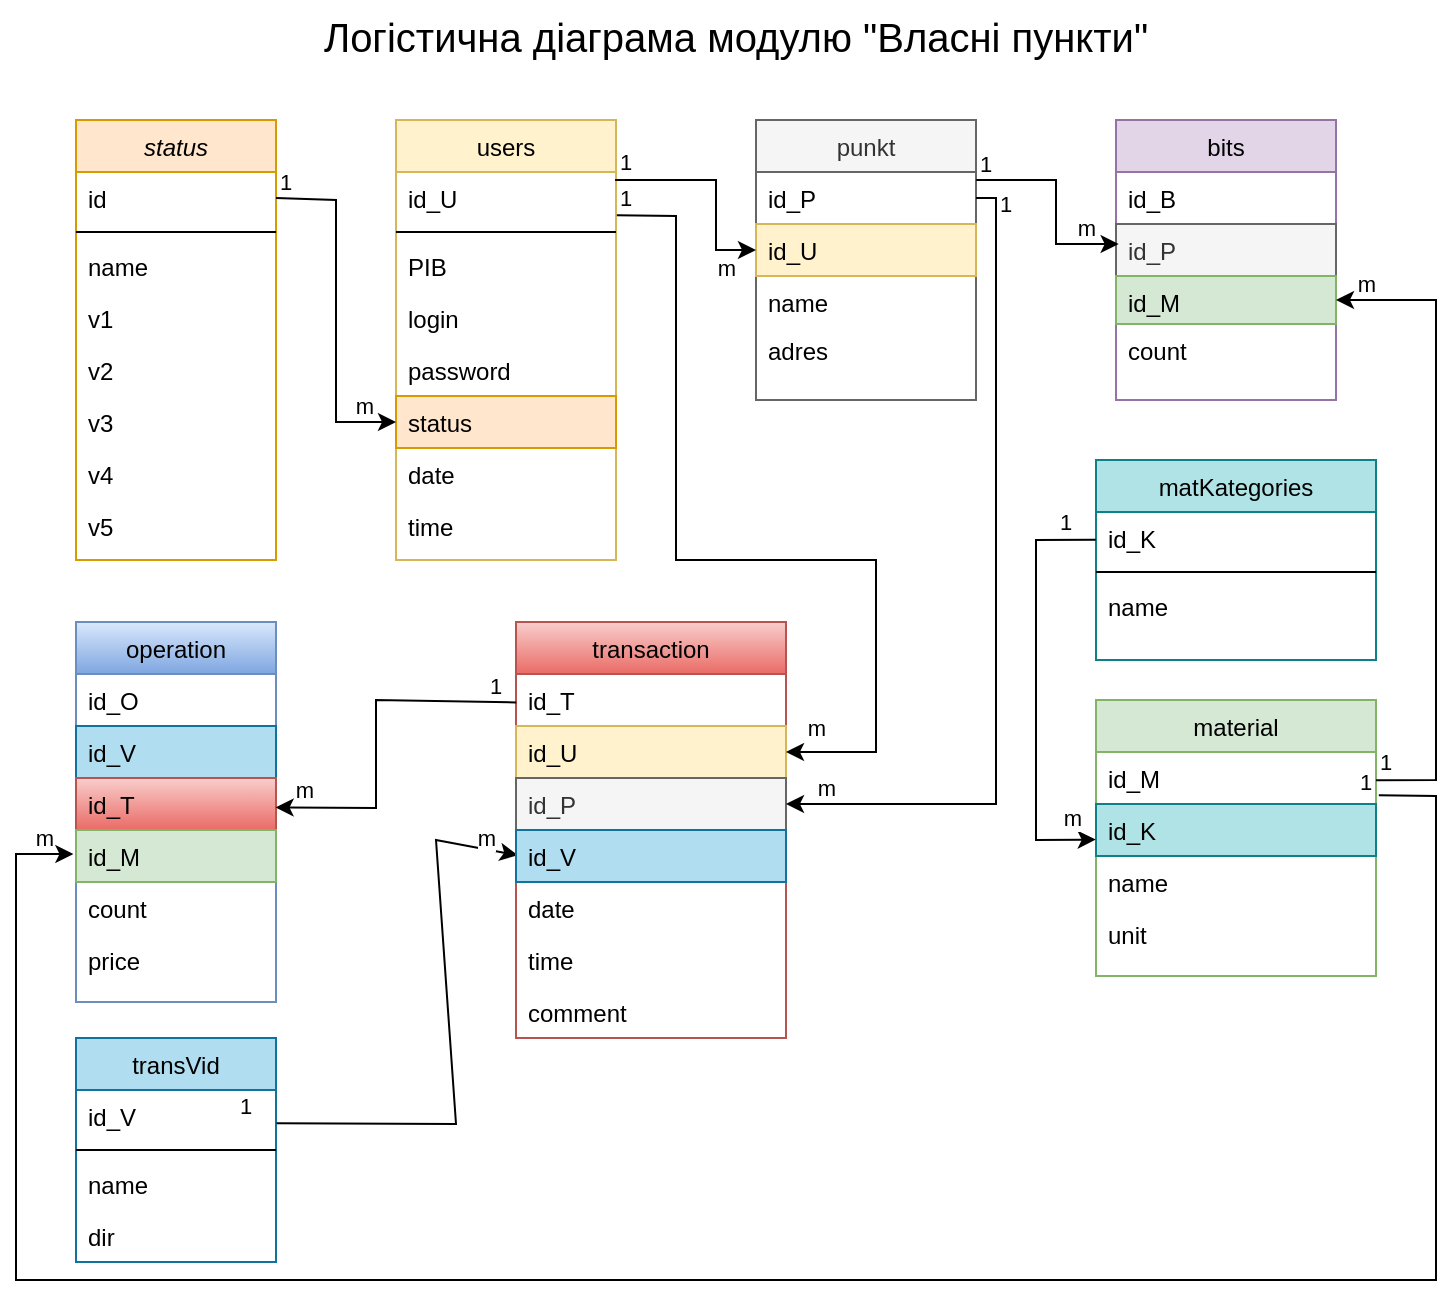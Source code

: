 <mxfile version="26.2.13">
  <diagram id="C5RBs43oDa-KdzZeNtuy" name="Page-1">
    <mxGraphModel dx="1641" dy="873" grid="1" gridSize="10" guides="1" tooltips="1" connect="0" arrows="1" fold="1" page="1" pageScale="1" pageWidth="827" pageHeight="1169" background="none" math="0" shadow="0">
      <root>
        <mxCell id="WIyWlLk6GJQsqaUBKTNV-0" />
        <mxCell id="WIyWlLk6GJQsqaUBKTNV-1" parent="WIyWlLk6GJQsqaUBKTNV-0" />
        <mxCell id="zkfFHV4jXpPFQw0GAbJ--0" value="status" style="swimlane;fontStyle=2;align=center;verticalAlign=top;childLayout=stackLayout;horizontal=1;startSize=26;horizontalStack=0;resizeParent=1;resizeLast=0;collapsible=1;marginBottom=0;rounded=0;shadow=0;strokeWidth=1;fillColor=#ffe6cc;strokeColor=#d79b00;" parent="WIyWlLk6GJQsqaUBKTNV-1" vertex="1">
          <mxGeometry x="100" y="70" width="100" height="220" as="geometry">
            <mxRectangle x="70" y="60" width="160" height="26" as="alternateBounds" />
          </mxGeometry>
        </mxCell>
        <mxCell id="zkfFHV4jXpPFQw0GAbJ--1" value="id" style="text;align=left;verticalAlign=top;spacingLeft=4;spacingRight=4;overflow=hidden;rotatable=0;points=[[0,0.5],[1,0.5]];portConstraint=eastwest;" parent="zkfFHV4jXpPFQw0GAbJ--0" vertex="1">
          <mxGeometry y="26" width="100" height="26" as="geometry" />
        </mxCell>
        <mxCell id="zkfFHV4jXpPFQw0GAbJ--4" value="" style="line;html=1;strokeWidth=1;align=left;verticalAlign=middle;spacingTop=-1;spacingLeft=3;spacingRight=3;rotatable=0;labelPosition=right;points=[];portConstraint=eastwest;" parent="zkfFHV4jXpPFQw0GAbJ--0" vertex="1">
          <mxGeometry y="52" width="100" height="8" as="geometry" />
        </mxCell>
        <mxCell id="zkfFHV4jXpPFQw0GAbJ--2" value="name" style="text;align=left;verticalAlign=top;spacingLeft=4;spacingRight=4;overflow=hidden;rotatable=0;points=[[0,0.5],[1,0.5]];portConstraint=eastwest;rounded=0;shadow=0;html=0;" parent="zkfFHV4jXpPFQw0GAbJ--0" vertex="1">
          <mxGeometry y="60" width="100" height="26" as="geometry" />
        </mxCell>
        <mxCell id="zkfFHV4jXpPFQw0GAbJ--3" value="v1" style="text;align=left;verticalAlign=top;spacingLeft=4;spacingRight=4;overflow=hidden;rotatable=0;points=[[0,0.5],[1,0.5]];portConstraint=eastwest;rounded=0;shadow=0;html=0;" parent="zkfFHV4jXpPFQw0GAbJ--0" vertex="1">
          <mxGeometry y="86" width="100" height="26" as="geometry" />
        </mxCell>
        <mxCell id="zkfFHV4jXpPFQw0GAbJ--5" value="v2" style="text;align=left;verticalAlign=top;spacingLeft=4;spacingRight=4;overflow=hidden;rotatable=0;points=[[0,0.5],[1,0.5]];portConstraint=eastwest;" parent="zkfFHV4jXpPFQw0GAbJ--0" vertex="1">
          <mxGeometry y="112" width="100" height="26" as="geometry" />
        </mxCell>
        <mxCell id="1YEN4PNIltegtS4ofoWj-1" value="v3" style="text;align=left;verticalAlign=top;spacingLeft=4;spacingRight=4;overflow=hidden;rotatable=0;points=[[0,0.5],[1,0.5]];portConstraint=eastwest;rounded=0;shadow=0;html=0;" parent="zkfFHV4jXpPFQw0GAbJ--0" vertex="1">
          <mxGeometry y="138" width="100" height="26" as="geometry" />
        </mxCell>
        <mxCell id="1YEN4PNIltegtS4ofoWj-50" value="v4" style="text;align=left;verticalAlign=top;spacingLeft=4;spacingRight=4;overflow=hidden;rotatable=0;points=[[0,0.5],[1,0.5]];portConstraint=eastwest;rounded=0;shadow=0;html=0;" parent="zkfFHV4jXpPFQw0GAbJ--0" vertex="1">
          <mxGeometry y="164" width="100" height="26" as="geometry" />
        </mxCell>
        <mxCell id="1YEN4PNIltegtS4ofoWj-51" value="v5" style="text;align=left;verticalAlign=top;spacingLeft=4;spacingRight=4;overflow=hidden;rotatable=0;points=[[0,0.5],[1,0.5]];portConstraint=eastwest;rounded=0;shadow=0;html=0;" parent="zkfFHV4jXpPFQw0GAbJ--0" vertex="1">
          <mxGeometry y="190" width="100" height="26" as="geometry" />
        </mxCell>
        <mxCell id="zkfFHV4jXpPFQw0GAbJ--13" value="punkt" style="swimlane;fontStyle=0;align=center;verticalAlign=top;childLayout=stackLayout;horizontal=1;startSize=26;horizontalStack=0;resizeParent=1;resizeLast=0;collapsible=1;marginBottom=0;rounded=0;shadow=0;strokeWidth=1;fillColor=#f5f5f5;strokeColor=#666666;fontColor=#333333;" parent="WIyWlLk6GJQsqaUBKTNV-1" vertex="1">
          <mxGeometry x="440" y="70" width="110" height="140" as="geometry">
            <mxRectangle x="340" y="380" width="170" height="26" as="alternateBounds" />
          </mxGeometry>
        </mxCell>
        <mxCell id="zkfFHV4jXpPFQw0GAbJ--14" value="id_P&#xa;" style="text;align=left;verticalAlign=top;spacingLeft=4;spacingRight=4;overflow=hidden;rotatable=0;points=[[0,0.5],[1,0.5]];portConstraint=eastwest;" parent="zkfFHV4jXpPFQw0GAbJ--13" vertex="1">
          <mxGeometry y="26" width="110" height="26" as="geometry" />
        </mxCell>
        <mxCell id="1YEN4PNIltegtS4ofoWj-7" value="id_U" style="text;align=left;verticalAlign=top;spacingLeft=4;spacingRight=4;overflow=hidden;rotatable=0;points=[[0,0.5],[1,0.5]];portConstraint=eastwest;fillColor=#fff2cc;strokeColor=#d6b656;" parent="zkfFHV4jXpPFQw0GAbJ--13" vertex="1">
          <mxGeometry y="52" width="110" height="26" as="geometry" />
        </mxCell>
        <mxCell id="1YEN4PNIltegtS4ofoWj-8" value="name" style="text;align=left;verticalAlign=top;spacingLeft=4;spacingRight=4;overflow=hidden;rotatable=0;points=[[0,0.5],[1,0.5]];portConstraint=eastwest;" parent="zkfFHV4jXpPFQw0GAbJ--13" vertex="1">
          <mxGeometry y="78" width="110" height="24" as="geometry" />
        </mxCell>
        <mxCell id="1YEN4PNIltegtS4ofoWj-14" value="adres" style="text;align=left;verticalAlign=top;spacingLeft=4;spacingRight=4;overflow=hidden;rotatable=0;points=[[0,0.5],[1,0.5]];portConstraint=eastwest;" parent="zkfFHV4jXpPFQw0GAbJ--13" vertex="1">
          <mxGeometry y="102" width="110" height="26" as="geometry" />
        </mxCell>
        <mxCell id="zkfFHV4jXpPFQw0GAbJ--17" value="users&#xa;" style="swimlane;fontStyle=0;align=center;verticalAlign=top;childLayout=stackLayout;horizontal=1;startSize=26;horizontalStack=0;resizeParent=1;resizeLast=0;collapsible=1;marginBottom=0;rounded=0;shadow=0;strokeWidth=1;fillColor=#fff2cc;strokeColor=#d6b656;" parent="WIyWlLk6GJQsqaUBKTNV-1" vertex="1">
          <mxGeometry x="260" y="70" width="110" height="220" as="geometry">
            <mxRectangle x="310" y="40" width="160" height="26" as="alternateBounds" />
          </mxGeometry>
        </mxCell>
        <mxCell id="zkfFHV4jXpPFQw0GAbJ--18" value="id_U" style="text;align=left;verticalAlign=top;spacingLeft=4;spacingRight=4;overflow=hidden;rotatable=0;points=[[0,0.5],[1,0.5]];portConstraint=eastwest;" parent="zkfFHV4jXpPFQw0GAbJ--17" vertex="1">
          <mxGeometry y="26" width="110" height="26" as="geometry" />
        </mxCell>
        <mxCell id="zkfFHV4jXpPFQw0GAbJ--23" value="" style="line;html=1;strokeWidth=1;align=left;verticalAlign=middle;spacingTop=-1;spacingLeft=3;spacingRight=3;rotatable=0;labelPosition=right;points=[];portConstraint=eastwest;" parent="zkfFHV4jXpPFQw0GAbJ--17" vertex="1">
          <mxGeometry y="52" width="110" height="8" as="geometry" />
        </mxCell>
        <mxCell id="zkfFHV4jXpPFQw0GAbJ--19" value="PIB" style="text;align=left;verticalAlign=top;spacingLeft=4;spacingRight=4;overflow=hidden;rotatable=0;points=[[0,0.5],[1,0.5]];portConstraint=eastwest;rounded=0;shadow=0;html=0;" parent="zkfFHV4jXpPFQw0GAbJ--17" vertex="1">
          <mxGeometry y="60" width="110" height="26" as="geometry" />
        </mxCell>
        <mxCell id="zkfFHV4jXpPFQw0GAbJ--20" value="login" style="text;align=left;verticalAlign=top;spacingLeft=4;spacingRight=4;overflow=hidden;rotatable=0;points=[[0,0.5],[1,0.5]];portConstraint=eastwest;rounded=0;shadow=0;html=0;" parent="zkfFHV4jXpPFQw0GAbJ--17" vertex="1">
          <mxGeometry y="86" width="110" height="26" as="geometry" />
        </mxCell>
        <mxCell id="zkfFHV4jXpPFQw0GAbJ--21" value="password" style="text;align=left;verticalAlign=top;spacingLeft=4;spacingRight=4;overflow=hidden;rotatable=0;points=[[0,0.5],[1,0.5]];portConstraint=eastwest;rounded=0;shadow=0;html=0;" parent="zkfFHV4jXpPFQw0GAbJ--17" vertex="1">
          <mxGeometry y="112" width="110" height="26" as="geometry" />
        </mxCell>
        <mxCell id="zkfFHV4jXpPFQw0GAbJ--22" value="status" style="text;align=left;verticalAlign=top;spacingLeft=4;spacingRight=4;overflow=hidden;rotatable=0;points=[[0,0.5],[1,0.5]];portConstraint=eastwest;rounded=0;shadow=0;html=0;fillColor=#ffe6cc;strokeColor=#d79b00;" parent="zkfFHV4jXpPFQw0GAbJ--17" vertex="1">
          <mxGeometry y="138" width="110" height="26" as="geometry" />
        </mxCell>
        <mxCell id="zkfFHV4jXpPFQw0GAbJ--24" value="date" style="text;align=left;verticalAlign=top;spacingLeft=4;spacingRight=4;overflow=hidden;rotatable=0;points=[[0,0.5],[1,0.5]];portConstraint=eastwest;" parent="zkfFHV4jXpPFQw0GAbJ--17" vertex="1">
          <mxGeometry y="164" width="110" height="26" as="geometry" />
        </mxCell>
        <mxCell id="zkfFHV4jXpPFQw0GAbJ--25" value="time" style="text;align=left;verticalAlign=top;spacingLeft=4;spacingRight=4;overflow=hidden;rotatable=0;points=[[0,0.5],[1,0.5]];portConstraint=eastwest;" parent="zkfFHV4jXpPFQw0GAbJ--17" vertex="1">
          <mxGeometry y="190" width="110" height="26" as="geometry" />
        </mxCell>
        <mxCell id="1YEN4PNIltegtS4ofoWj-3" value="" style="endArrow=classic;html=1;rounded=0;exitX=1;exitY=0.5;exitDx=0;exitDy=0;entryX=0;entryY=0.5;entryDx=0;entryDy=0;" parent="WIyWlLk6GJQsqaUBKTNV-1" source="zkfFHV4jXpPFQw0GAbJ--1" target="zkfFHV4jXpPFQw0GAbJ--22" edge="1">
          <mxGeometry relative="1" as="geometry">
            <mxPoint x="314" y="182" as="sourcePoint" />
            <mxPoint x="474" y="182" as="targetPoint" />
            <Array as="points">
              <mxPoint x="230" y="110" />
              <mxPoint x="230" y="221" />
            </Array>
          </mxGeometry>
        </mxCell>
        <mxCell id="1YEN4PNIltegtS4ofoWj-5" value="1" style="edgeLabel;resizable=0;html=1;;align=left;verticalAlign=bottom;" parent="1YEN4PNIltegtS4ofoWj-3" connectable="0" vertex="1">
          <mxGeometry x="-1" relative="1" as="geometry" />
        </mxCell>
        <mxCell id="1YEN4PNIltegtS4ofoWj-6" value="m" style="edgeLabel;resizable=0;html=1;;align=right;verticalAlign=bottom;" parent="1YEN4PNIltegtS4ofoWj-3" connectable="0" vertex="1">
          <mxGeometry x="1" relative="1" as="geometry">
            <mxPoint x="-10" as="offset" />
          </mxGeometry>
        </mxCell>
        <mxCell id="1YEN4PNIltegtS4ofoWj-10" value="" style="endArrow=classic;html=1;rounded=0;exitX=0.996;exitY=0.152;exitDx=0;exitDy=0;entryX=0;entryY=0.5;entryDx=0;entryDy=0;exitPerimeter=0;" parent="WIyWlLk6GJQsqaUBKTNV-1" source="zkfFHV4jXpPFQw0GAbJ--18" target="1YEN4PNIltegtS4ofoWj-7" edge="1">
          <mxGeometry relative="1" as="geometry">
            <mxPoint x="390" y="430" as="sourcePoint" />
            <mxPoint x="400" y="290" as="targetPoint" />
            <Array as="points">
              <mxPoint x="420" y="100" />
              <mxPoint x="420" y="135" />
            </Array>
          </mxGeometry>
        </mxCell>
        <mxCell id="1YEN4PNIltegtS4ofoWj-12" value="1" style="edgeLabel;resizable=0;html=1;;align=left;verticalAlign=bottom;" parent="1YEN4PNIltegtS4ofoWj-10" connectable="0" vertex="1">
          <mxGeometry x="-1" relative="1" as="geometry" />
        </mxCell>
        <mxCell id="1YEN4PNIltegtS4ofoWj-13" value="m" style="edgeLabel;resizable=0;html=1;;align=right;verticalAlign=bottom;" parent="1YEN4PNIltegtS4ofoWj-10" connectable="0" vertex="1">
          <mxGeometry x="1" relative="1" as="geometry">
            <mxPoint x="-10" y="17" as="offset" />
          </mxGeometry>
        </mxCell>
        <mxCell id="1YEN4PNIltegtS4ofoWj-15" value="bits" style="swimlane;fontStyle=0;align=center;verticalAlign=top;childLayout=stackLayout;horizontal=1;startSize=26;horizontalStack=0;resizeParent=1;resizeLast=0;collapsible=1;marginBottom=0;rounded=0;shadow=0;strokeWidth=1;fillColor=#e1d5e7;strokeColor=#9673a6;" parent="WIyWlLk6GJQsqaUBKTNV-1" vertex="1">
          <mxGeometry x="620" y="70" width="110" height="140" as="geometry">
            <mxRectangle x="340" y="380" width="170" height="26" as="alternateBounds" />
          </mxGeometry>
        </mxCell>
        <mxCell id="1YEN4PNIltegtS4ofoWj-16" value="id_B&#xa;&#xa;" style="text;align=left;verticalAlign=top;spacingLeft=4;spacingRight=4;overflow=hidden;rotatable=0;points=[[0,0.5],[1,0.5]];portConstraint=eastwest;" parent="1YEN4PNIltegtS4ofoWj-15" vertex="1">
          <mxGeometry y="26" width="110" height="26" as="geometry" />
        </mxCell>
        <mxCell id="1YEN4PNIltegtS4ofoWj-18" value="id_P" style="text;align=left;verticalAlign=top;spacingLeft=4;spacingRight=4;overflow=hidden;rotatable=0;points=[[0,0.5],[1,0.5]];portConstraint=eastwest;fillColor=#f5f5f5;fontColor=#333333;strokeColor=#666666;" parent="1YEN4PNIltegtS4ofoWj-15" vertex="1">
          <mxGeometry y="52" width="110" height="26" as="geometry" />
        </mxCell>
        <mxCell id="1YEN4PNIltegtS4ofoWj-19" value="id_M&#xa;" style="text;align=left;verticalAlign=top;spacingLeft=4;spacingRight=4;overflow=hidden;rotatable=0;points=[[0,0.5],[1,0.5]];portConstraint=eastwest;fillColor=#d5e8d4;strokeColor=#82b366;" parent="1YEN4PNIltegtS4ofoWj-15" vertex="1">
          <mxGeometry y="78" width="110" height="24" as="geometry" />
        </mxCell>
        <mxCell id="1YEN4PNIltegtS4ofoWj-20" value="count" style="text;align=left;verticalAlign=top;spacingLeft=4;spacingRight=4;overflow=hidden;rotatable=0;points=[[0,0.5],[1,0.5]];portConstraint=eastwest;" parent="1YEN4PNIltegtS4ofoWj-15" vertex="1">
          <mxGeometry y="102" width="110" height="26" as="geometry" />
        </mxCell>
        <mxCell id="1YEN4PNIltegtS4ofoWj-21" value="" style="endArrow=classic;html=1;rounded=0;exitX=1.001;exitY=0.155;exitDx=0;exitDy=0;entryX=0.012;entryY=0.385;entryDx=0;entryDy=0;entryPerimeter=0;exitPerimeter=0;" parent="WIyWlLk6GJQsqaUBKTNV-1" source="zkfFHV4jXpPFQw0GAbJ--14" target="1YEN4PNIltegtS4ofoWj-18" edge="1">
          <mxGeometry relative="1" as="geometry">
            <mxPoint x="640" y="110" as="sourcePoint" />
            <mxPoint x="800" y="110" as="targetPoint" />
            <Array as="points">
              <mxPoint x="590" y="100" />
              <mxPoint x="590" y="132" />
            </Array>
          </mxGeometry>
        </mxCell>
        <mxCell id="1YEN4PNIltegtS4ofoWj-23" value="1" style="edgeLabel;resizable=0;html=1;;align=left;verticalAlign=bottom;" parent="1YEN4PNIltegtS4ofoWj-21" connectable="0" vertex="1">
          <mxGeometry x="-1" relative="1" as="geometry" />
        </mxCell>
        <mxCell id="1YEN4PNIltegtS4ofoWj-24" value="m" style="edgeLabel;resizable=0;html=1;;align=right;verticalAlign=bottom;" parent="1YEN4PNIltegtS4ofoWj-21" connectable="0" vertex="1">
          <mxGeometry x="1" relative="1" as="geometry">
            <mxPoint x="-11" as="offset" />
          </mxGeometry>
        </mxCell>
        <mxCell id="1YEN4PNIltegtS4ofoWj-25" value="matKategories" style="swimlane;fontStyle=0;align=center;verticalAlign=top;childLayout=stackLayout;horizontal=1;startSize=26;horizontalStack=0;resizeParent=1;resizeLast=0;collapsible=1;marginBottom=0;rounded=0;shadow=0;strokeWidth=1;fillColor=#b0e3e6;strokeColor=#0e8088;" parent="WIyWlLk6GJQsqaUBKTNV-1" vertex="1">
          <mxGeometry x="610" y="240" width="140" height="100" as="geometry">
            <mxRectangle x="340" y="380" width="170" height="26" as="alternateBounds" />
          </mxGeometry>
        </mxCell>
        <mxCell id="1YEN4PNIltegtS4ofoWj-26" value="id_K&#xa;" style="text;align=left;verticalAlign=top;spacingLeft=4;spacingRight=4;overflow=hidden;rotatable=0;points=[[0,0.5],[1,0.5]];portConstraint=eastwest;" parent="1YEN4PNIltegtS4ofoWj-25" vertex="1">
          <mxGeometry y="26" width="140" height="26" as="geometry" />
        </mxCell>
        <mxCell id="1YEN4PNIltegtS4ofoWj-27" value="" style="line;html=1;strokeWidth=1;align=left;verticalAlign=middle;spacingTop=-1;spacingLeft=3;spacingRight=3;rotatable=0;labelPosition=right;points=[];portConstraint=eastwest;" parent="1YEN4PNIltegtS4ofoWj-25" vertex="1">
          <mxGeometry y="52" width="140" height="8" as="geometry" />
        </mxCell>
        <mxCell id="1YEN4PNIltegtS4ofoWj-28" value="name" style="text;align=left;verticalAlign=top;spacingLeft=4;spacingRight=4;overflow=hidden;rotatable=0;points=[[0,0.5],[1,0.5]];portConstraint=eastwest;" parent="1YEN4PNIltegtS4ofoWj-25" vertex="1">
          <mxGeometry y="60" width="140" height="26" as="geometry" />
        </mxCell>
        <mxCell id="1YEN4PNIltegtS4ofoWj-33" value="material" style="swimlane;fontStyle=0;align=center;verticalAlign=top;childLayout=stackLayout;horizontal=1;startSize=26;horizontalStack=0;resizeParent=1;resizeLast=0;collapsible=1;marginBottom=0;rounded=0;shadow=0;strokeWidth=1;fillColor=#d5e8d4;strokeColor=#82b366;" parent="WIyWlLk6GJQsqaUBKTNV-1" vertex="1">
          <mxGeometry x="610" y="360" width="140" height="138" as="geometry">
            <mxRectangle x="340" y="380" width="170" height="26" as="alternateBounds" />
          </mxGeometry>
        </mxCell>
        <mxCell id="1YEN4PNIltegtS4ofoWj-34" value="id_M&#xa;" style="text;align=left;verticalAlign=top;spacingLeft=4;spacingRight=4;overflow=hidden;rotatable=0;points=[[0,0.5],[1,0.5]];portConstraint=eastwest;" parent="1YEN4PNIltegtS4ofoWj-33" vertex="1">
          <mxGeometry y="26" width="140" height="26" as="geometry" />
        </mxCell>
        <mxCell id="1YEN4PNIltegtS4ofoWj-98" value="id_K&#xa;" style="text;align=left;verticalAlign=top;spacingLeft=4;spacingRight=4;overflow=hidden;rotatable=0;points=[[0,0.5],[1,0.5]];portConstraint=eastwest;fillColor=#b0e3e6;strokeColor=#0e8088;" parent="1YEN4PNIltegtS4ofoWj-33" vertex="1">
          <mxGeometry y="52" width="140" height="26" as="geometry" />
        </mxCell>
        <mxCell id="1YEN4PNIltegtS4ofoWj-36" value="name" style="text;align=left;verticalAlign=top;spacingLeft=4;spacingRight=4;overflow=hidden;rotatable=0;points=[[0,0.5],[1,0.5]];portConstraint=eastwest;" parent="1YEN4PNIltegtS4ofoWj-33" vertex="1">
          <mxGeometry y="78" width="140" height="26" as="geometry" />
        </mxCell>
        <mxCell id="1YEN4PNIltegtS4ofoWj-37" value="unit" style="text;align=left;verticalAlign=top;spacingLeft=4;spacingRight=4;overflow=hidden;rotatable=0;points=[[0,0.5],[1,0.5]];portConstraint=eastwest;" parent="1YEN4PNIltegtS4ofoWj-33" vertex="1">
          <mxGeometry y="104" width="140" height="26" as="geometry" />
        </mxCell>
        <mxCell id="1YEN4PNIltegtS4ofoWj-38" value="" style="endArrow=classic;html=1;rounded=0;entryX=-0.001;entryY=0.685;entryDx=0;entryDy=0;exitX=-0.001;exitY=0.536;exitDx=0;exitDy=0;exitPerimeter=0;entryPerimeter=0;" parent="WIyWlLk6GJQsqaUBKTNV-1" source="1YEN4PNIltegtS4ofoWj-26" target="1YEN4PNIltegtS4ofoWj-98" edge="1">
          <mxGeometry relative="1" as="geometry">
            <mxPoint x="580" y="310" as="sourcePoint" />
            <mxPoint x="500" y="420" as="targetPoint" />
            <Array as="points">
              <mxPoint x="580" y="280" />
              <mxPoint x="580" y="430" />
            </Array>
          </mxGeometry>
        </mxCell>
        <mxCell id="1YEN4PNIltegtS4ofoWj-40" value="1" style="edgeLabel;resizable=0;html=1;;align=left;verticalAlign=bottom;" parent="1YEN4PNIltegtS4ofoWj-38" connectable="0" vertex="1">
          <mxGeometry x="-1" relative="1" as="geometry">
            <mxPoint x="-20" as="offset" />
          </mxGeometry>
        </mxCell>
        <mxCell id="1YEN4PNIltegtS4ofoWj-41" value="m" style="edgeLabel;resizable=0;html=1;;align=right;verticalAlign=bottom;" parent="1YEN4PNIltegtS4ofoWj-38" connectable="0" vertex="1">
          <mxGeometry x="1" relative="1" as="geometry">
            <mxPoint x="-6" y="-2" as="offset" />
          </mxGeometry>
        </mxCell>
        <mxCell id="1YEN4PNIltegtS4ofoWj-46" value="" style="endArrow=classic;html=1;rounded=0;entryX=1;entryY=0.5;entryDx=0;entryDy=0;exitX=1;exitY=0.544;exitDx=0;exitDy=0;exitPerimeter=0;" parent="WIyWlLk6GJQsqaUBKTNV-1" source="1YEN4PNIltegtS4ofoWj-34" target="1YEN4PNIltegtS4ofoWj-19" edge="1">
          <mxGeometry relative="1" as="geometry">
            <mxPoint x="470" y="190" as="sourcePoint" />
            <mxPoint x="630" y="190" as="targetPoint" />
            <Array as="points">
              <mxPoint x="780" y="400" />
              <mxPoint x="780" y="160" />
            </Array>
          </mxGeometry>
        </mxCell>
        <mxCell id="1YEN4PNIltegtS4ofoWj-48" value="1" style="edgeLabel;resizable=0;html=1;;align=left;verticalAlign=bottom;" parent="1YEN4PNIltegtS4ofoWj-46" connectable="0" vertex="1">
          <mxGeometry x="-1" relative="1" as="geometry">
            <mxPoint y="-1" as="offset" />
          </mxGeometry>
        </mxCell>
        <mxCell id="1YEN4PNIltegtS4ofoWj-49" value="m" style="edgeLabel;resizable=0;html=1;;align=right;verticalAlign=bottom;" parent="1YEN4PNIltegtS4ofoWj-46" connectable="0" vertex="1">
          <mxGeometry x="1" relative="1" as="geometry">
            <mxPoint x="20" as="offset" />
          </mxGeometry>
        </mxCell>
        <mxCell id="1YEN4PNIltegtS4ofoWj-52" value="transVid" style="swimlane;fontStyle=0;align=center;verticalAlign=top;childLayout=stackLayout;horizontal=1;startSize=26;horizontalStack=0;resizeParent=1;resizeLast=0;collapsible=1;marginBottom=0;rounded=0;shadow=0;strokeWidth=1;fillColor=#b1ddf0;strokeColor=#10739e;" parent="WIyWlLk6GJQsqaUBKTNV-1" vertex="1">
          <mxGeometry x="100" y="529" width="100" height="112" as="geometry">
            <mxRectangle x="340" y="380" width="170" height="26" as="alternateBounds" />
          </mxGeometry>
        </mxCell>
        <mxCell id="1YEN4PNIltegtS4ofoWj-53" value="id_V&#xa;" style="text;align=left;verticalAlign=top;spacingLeft=4;spacingRight=4;overflow=hidden;rotatable=0;points=[[0,0.5],[1,0.5]];portConstraint=eastwest;" parent="1YEN4PNIltegtS4ofoWj-52" vertex="1">
          <mxGeometry y="26" width="100" height="26" as="geometry" />
        </mxCell>
        <mxCell id="1YEN4PNIltegtS4ofoWj-54" value="" style="line;html=1;strokeWidth=1;align=left;verticalAlign=middle;spacingTop=-1;spacingLeft=3;spacingRight=3;rotatable=0;labelPosition=right;points=[];portConstraint=eastwest;" parent="1YEN4PNIltegtS4ofoWj-52" vertex="1">
          <mxGeometry y="52" width="100" height="8" as="geometry" />
        </mxCell>
        <mxCell id="1YEN4PNIltegtS4ofoWj-55" value="name" style="text;align=left;verticalAlign=top;spacingLeft=4;spacingRight=4;overflow=hidden;rotatable=0;points=[[0,0.5],[1,0.5]];portConstraint=eastwest;" parent="1YEN4PNIltegtS4ofoWj-52" vertex="1">
          <mxGeometry y="60" width="100" height="26" as="geometry" />
        </mxCell>
        <mxCell id="1YEN4PNIltegtS4ofoWj-56" value="dir" style="text;align=left;verticalAlign=top;spacingLeft=4;spacingRight=4;overflow=hidden;rotatable=0;points=[[0,0.5],[1,0.5]];portConstraint=eastwest;" parent="1YEN4PNIltegtS4ofoWj-52" vertex="1">
          <mxGeometry y="86" width="100" height="26" as="geometry" />
        </mxCell>
        <mxCell id="1YEN4PNIltegtS4ofoWj-57" value="operation" style="swimlane;fontStyle=0;align=center;verticalAlign=top;childLayout=stackLayout;horizontal=1;startSize=26;horizontalStack=0;resizeParent=1;resizeLast=0;collapsible=1;marginBottom=0;rounded=0;shadow=0;strokeWidth=1;fillColor=#dae8fc;strokeColor=#6c8ebf;gradientColor=#7ea6e0;" parent="WIyWlLk6GJQsqaUBKTNV-1" vertex="1">
          <mxGeometry x="100" y="321" width="100" height="190" as="geometry">
            <mxRectangle x="340" y="380" width="170" height="26" as="alternateBounds" />
          </mxGeometry>
        </mxCell>
        <mxCell id="1YEN4PNIltegtS4ofoWj-58" value="id_O&#xa;" style="text;align=left;verticalAlign=top;spacingLeft=4;spacingRight=4;overflow=hidden;rotatable=0;points=[[0,0.5],[1,0.5]];portConstraint=eastwest;" parent="1YEN4PNIltegtS4ofoWj-57" vertex="1">
          <mxGeometry y="26" width="100" height="26" as="geometry" />
        </mxCell>
        <mxCell id="1YEN4PNIltegtS4ofoWj-60" value="id_V" style="text;align=left;verticalAlign=top;spacingLeft=4;spacingRight=4;overflow=hidden;rotatable=0;points=[[0,0.5],[1,0.5]];portConstraint=eastwest;fillColor=#b1ddf0;strokeColor=#10739e;" parent="1YEN4PNIltegtS4ofoWj-57" vertex="1">
          <mxGeometry y="52" width="100" height="26" as="geometry" />
        </mxCell>
        <mxCell id="1YEN4PNIltegtS4ofoWj-61" value="id_T" style="text;align=left;verticalAlign=top;spacingLeft=4;spacingRight=4;overflow=hidden;rotatable=0;points=[[0,0.5],[1,0.5]];portConstraint=eastwest;fillColor=#f8cecc;strokeColor=#b85450;gradientColor=#ea6b66;" parent="1YEN4PNIltegtS4ofoWj-57" vertex="1">
          <mxGeometry y="78" width="100" height="26" as="geometry" />
        </mxCell>
        <mxCell id="1YEN4PNIltegtS4ofoWj-62" value="id_M" style="text;align=left;verticalAlign=top;spacingLeft=4;spacingRight=4;overflow=hidden;rotatable=0;points=[[0,0.5],[1,0.5]];portConstraint=eastwest;fillColor=#d5e8d4;strokeColor=#82b366;" parent="1YEN4PNIltegtS4ofoWj-57" vertex="1">
          <mxGeometry y="104" width="100" height="26" as="geometry" />
        </mxCell>
        <mxCell id="1YEN4PNIltegtS4ofoWj-63" value="count" style="text;align=left;verticalAlign=top;spacingLeft=4;spacingRight=4;overflow=hidden;rotatable=0;points=[[0,0.5],[1,0.5]];portConstraint=eastwest;" parent="1YEN4PNIltegtS4ofoWj-57" vertex="1">
          <mxGeometry y="130" width="100" height="26" as="geometry" />
        </mxCell>
        <mxCell id="1YEN4PNIltegtS4ofoWj-64" value="price" style="text;align=left;verticalAlign=top;spacingLeft=4;spacingRight=4;overflow=hidden;rotatable=0;points=[[0,0.5],[1,0.5]];portConstraint=eastwest;" parent="1YEN4PNIltegtS4ofoWj-57" vertex="1">
          <mxGeometry y="156" width="100" height="26" as="geometry" />
        </mxCell>
        <mxCell id="1YEN4PNIltegtS4ofoWj-65" value="" style="endArrow=classic;html=1;rounded=0;exitX=1.003;exitY=0.639;exitDx=0;exitDy=0;entryX=0.007;entryY=0.486;entryDx=0;entryDy=0;entryPerimeter=0;exitPerimeter=0;" parent="WIyWlLk6GJQsqaUBKTNV-1" source="1YEN4PNIltegtS4ofoWj-53" target="7R-Xz6DOy1FdmxYMxTpV-0" edge="1">
          <mxGeometry relative="1" as="geometry">
            <mxPoint x="420" y="260" as="sourcePoint" />
            <mxPoint x="580" y="260" as="targetPoint" />
            <Array as="points">
              <mxPoint x="290" y="572" />
              <mxPoint x="280" y="430" />
            </Array>
          </mxGeometry>
        </mxCell>
        <mxCell id="1YEN4PNIltegtS4ofoWj-67" value="1" style="edgeLabel;resizable=0;html=1;;align=left;verticalAlign=bottom;" parent="1YEN4PNIltegtS4ofoWj-65" connectable="0" vertex="1">
          <mxGeometry x="-1" relative="1" as="geometry">
            <mxPoint x="-20" as="offset" />
          </mxGeometry>
        </mxCell>
        <mxCell id="1YEN4PNIltegtS4ofoWj-68" value="m" style="edgeLabel;resizable=0;html=1;;align=right;verticalAlign=bottom;" parent="1YEN4PNIltegtS4ofoWj-65" connectable="0" vertex="1">
          <mxGeometry x="1" relative="1" as="geometry">
            <mxPoint x="-10" as="offset" />
          </mxGeometry>
        </mxCell>
        <mxCell id="1YEN4PNIltegtS4ofoWj-69" value="transaction" style="swimlane;fontStyle=0;align=center;verticalAlign=top;childLayout=stackLayout;horizontal=1;startSize=26;horizontalStack=0;resizeParent=1;resizeLast=0;collapsible=1;marginBottom=0;rounded=0;shadow=0;strokeWidth=1;fillColor=#f8cecc;strokeColor=#b85450;gradientColor=#ea6b66;" parent="WIyWlLk6GJQsqaUBKTNV-1" vertex="1">
          <mxGeometry x="320" y="321" width="135" height="208" as="geometry">
            <mxRectangle x="340" y="380" width="170" height="26" as="alternateBounds" />
          </mxGeometry>
        </mxCell>
        <mxCell id="1YEN4PNIltegtS4ofoWj-70" value="id_T&#xa;" style="text;align=left;verticalAlign=top;spacingLeft=4;spacingRight=4;overflow=hidden;rotatable=0;points=[[0,0.5],[1,0.5]];portConstraint=eastwest;" parent="1YEN4PNIltegtS4ofoWj-69" vertex="1">
          <mxGeometry y="26" width="135" height="26" as="geometry" />
        </mxCell>
        <mxCell id="1YEN4PNIltegtS4ofoWj-72" value="id_U" style="text;align=left;verticalAlign=top;spacingLeft=4;spacingRight=4;overflow=hidden;rotatable=0;points=[[0,0.5],[1,0.5]];portConstraint=eastwest;fillColor=#fff2cc;strokeColor=#d6b656;" parent="1YEN4PNIltegtS4ofoWj-69" vertex="1">
          <mxGeometry y="52" width="135" height="26" as="geometry" />
        </mxCell>
        <mxCell id="1YEN4PNIltegtS4ofoWj-73" value="id_P" style="text;align=left;verticalAlign=top;spacingLeft=4;spacingRight=4;overflow=hidden;rotatable=0;points=[[0,0.5],[1,0.5]];portConstraint=eastwest;fillColor=#f5f5f5;strokeColor=#666666;fontColor=#333333;" parent="1YEN4PNIltegtS4ofoWj-69" vertex="1">
          <mxGeometry y="78" width="135" height="26" as="geometry" />
        </mxCell>
        <mxCell id="7R-Xz6DOy1FdmxYMxTpV-0" value="id_V" style="text;align=left;verticalAlign=top;spacingLeft=4;spacingRight=4;overflow=hidden;rotatable=0;points=[[0,0.5],[1,0.5]];portConstraint=eastwest;fillColor=#b1ddf0;strokeColor=#10739e;" vertex="1" parent="1YEN4PNIltegtS4ofoWj-69">
          <mxGeometry y="104" width="135" height="26" as="geometry" />
        </mxCell>
        <mxCell id="1YEN4PNIltegtS4ofoWj-74" value="date" style="text;align=left;verticalAlign=top;spacingLeft=4;spacingRight=4;overflow=hidden;rotatable=0;points=[[0,0.5],[1,0.5]];portConstraint=eastwest;" parent="1YEN4PNIltegtS4ofoWj-69" vertex="1">
          <mxGeometry y="130" width="135" height="26" as="geometry" />
        </mxCell>
        <mxCell id="1YEN4PNIltegtS4ofoWj-75" value="time" style="text;align=left;verticalAlign=top;spacingLeft=4;spacingRight=4;overflow=hidden;rotatable=0;points=[[0,0.5],[1,0.5]];portConstraint=eastwest;" parent="1YEN4PNIltegtS4ofoWj-69" vertex="1">
          <mxGeometry y="156" width="135" height="26" as="geometry" />
        </mxCell>
        <mxCell id="1YEN4PNIltegtS4ofoWj-103" value="comment" style="text;align=left;verticalAlign=top;spacingLeft=4;spacingRight=4;overflow=hidden;rotatable=0;points=[[0,0.5],[1,0.5]];portConstraint=eastwest;" parent="1YEN4PNIltegtS4ofoWj-69" vertex="1">
          <mxGeometry y="182" width="135" height="26" as="geometry" />
        </mxCell>
        <mxCell id="1YEN4PNIltegtS4ofoWj-77" value="" style="endArrow=classic;html=1;rounded=0;exitX=0.001;exitY=0.546;exitDx=0;exitDy=0;entryX=0.998;entryY=0.567;entryDx=0;entryDy=0;exitPerimeter=0;entryPerimeter=0;" parent="WIyWlLk6GJQsqaUBKTNV-1" source="1YEN4PNIltegtS4ofoWj-70" target="1YEN4PNIltegtS4ofoWj-61" edge="1">
          <mxGeometry relative="1" as="geometry">
            <mxPoint x="270" y="310" as="sourcePoint" />
            <mxPoint x="430" y="310" as="targetPoint" />
            <Array as="points">
              <mxPoint x="250" y="360" />
              <mxPoint x="250" y="414" />
            </Array>
          </mxGeometry>
        </mxCell>
        <mxCell id="1YEN4PNIltegtS4ofoWj-79" value="1" style="edgeLabel;resizable=0;html=1;;align=left;verticalAlign=bottom;" parent="1YEN4PNIltegtS4ofoWj-77" connectable="0" vertex="1">
          <mxGeometry x="-1" relative="1" as="geometry">
            <mxPoint x="-15" as="offset" />
          </mxGeometry>
        </mxCell>
        <mxCell id="1YEN4PNIltegtS4ofoWj-80" value="m" style="edgeLabel;resizable=0;html=1;;align=right;verticalAlign=bottom;" parent="1YEN4PNIltegtS4ofoWj-77" connectable="0" vertex="1">
          <mxGeometry x="1" relative="1" as="geometry">
            <mxPoint x="20" as="offset" />
          </mxGeometry>
        </mxCell>
        <mxCell id="1YEN4PNIltegtS4ofoWj-86" value="" style="endArrow=classic;html=1;rounded=0;exitX=1.004;exitY=0.83;exitDx=0;exitDy=0;entryX=1;entryY=0.5;entryDx=0;entryDy=0;exitPerimeter=0;" parent="WIyWlLk6GJQsqaUBKTNV-1" source="zkfFHV4jXpPFQw0GAbJ--18" target="1YEN4PNIltegtS4ofoWj-72" edge="1">
          <mxGeometry relative="1" as="geometry">
            <mxPoint x="400" y="300" as="sourcePoint" />
            <mxPoint x="560" y="300" as="targetPoint" />
            <Array as="points">
              <mxPoint x="400" y="118" />
              <mxPoint x="400" y="290" />
              <mxPoint x="500" y="290" />
              <mxPoint x="500" y="386" />
            </Array>
          </mxGeometry>
        </mxCell>
        <mxCell id="1YEN4PNIltegtS4ofoWj-88" value="1" style="edgeLabel;resizable=0;html=1;;align=left;verticalAlign=bottom;" parent="1YEN4PNIltegtS4ofoWj-86" connectable="0" vertex="1">
          <mxGeometry x="-1" relative="1" as="geometry" />
        </mxCell>
        <mxCell id="1YEN4PNIltegtS4ofoWj-89" value="m" style="edgeLabel;resizable=0;html=1;;align=right;verticalAlign=bottom;" parent="1YEN4PNIltegtS4ofoWj-86" connectable="0" vertex="1">
          <mxGeometry x="1" relative="1" as="geometry">
            <mxPoint x="20" y="-4" as="offset" />
          </mxGeometry>
        </mxCell>
        <mxCell id="1YEN4PNIltegtS4ofoWj-94" value="" style="endArrow=classic;html=1;rounded=0;exitX=1.01;exitY=0.833;exitDx=0;exitDy=0;exitPerimeter=0;entryX=-0.013;entryY=0.462;entryDx=0;entryDy=0;entryPerimeter=0;" parent="WIyWlLk6GJQsqaUBKTNV-1" source="1YEN4PNIltegtS4ofoWj-34" target="1YEN4PNIltegtS4ofoWj-62" edge="1">
          <mxGeometry relative="1" as="geometry">
            <mxPoint x="357.5" y="570" as="sourcePoint" />
            <mxPoint x="517.5" y="570" as="targetPoint" />
            <Array as="points">
              <mxPoint x="780" y="408" />
              <mxPoint x="780" y="567" />
              <mxPoint x="780" y="650" />
              <mxPoint x="70" y="650" />
              <mxPoint x="70" y="437" />
            </Array>
          </mxGeometry>
        </mxCell>
        <mxCell id="1YEN4PNIltegtS4ofoWj-96" value="1" style="edgeLabel;resizable=0;html=1;;align=left;verticalAlign=bottom;" parent="1YEN4PNIltegtS4ofoWj-94" connectable="0" vertex="1">
          <mxGeometry x="-1" relative="1" as="geometry">
            <mxPoint x="-11" y="2" as="offset" />
          </mxGeometry>
        </mxCell>
        <mxCell id="1YEN4PNIltegtS4ofoWj-97" value="m" style="edgeLabel;resizable=0;html=1;;align=right;verticalAlign=bottom;" parent="1YEN4PNIltegtS4ofoWj-94" connectable="0" vertex="1">
          <mxGeometry x="1" relative="1" as="geometry">
            <mxPoint x="-9" as="offset" />
          </mxGeometry>
        </mxCell>
        <mxCell id="1YEN4PNIltegtS4ofoWj-99" value="" style="endArrow=classic;html=1;rounded=0;exitX=1;exitY=0.5;exitDx=0;exitDy=0;entryX=1;entryY=0.5;entryDx=0;entryDy=0;" parent="WIyWlLk6GJQsqaUBKTNV-1" source="zkfFHV4jXpPFQw0GAbJ--14" target="1YEN4PNIltegtS4ofoWj-73" edge="1">
          <mxGeometry relative="1" as="geometry">
            <mxPoint x="430" y="340" as="sourcePoint" />
            <mxPoint x="590" y="340" as="targetPoint" />
            <Array as="points">
              <mxPoint x="560" y="109" />
              <mxPoint x="560" y="412" />
            </Array>
          </mxGeometry>
        </mxCell>
        <mxCell id="1YEN4PNIltegtS4ofoWj-101" value="1" style="edgeLabel;resizable=0;html=1;;align=left;verticalAlign=bottom;" parent="1YEN4PNIltegtS4ofoWj-99" connectable="0" vertex="1">
          <mxGeometry x="-1" relative="1" as="geometry">
            <mxPoint x="10" y="11" as="offset" />
          </mxGeometry>
        </mxCell>
        <mxCell id="1YEN4PNIltegtS4ofoWj-102" value="m" style="edgeLabel;resizable=0;html=1;;align=right;verticalAlign=bottom;" parent="1YEN4PNIltegtS4ofoWj-99" connectable="0" vertex="1">
          <mxGeometry x="1" relative="1" as="geometry">
            <mxPoint x="25" as="offset" />
          </mxGeometry>
        </mxCell>
        <mxCell id="1YEN4PNIltegtS4ofoWj-104" value="Логістична діаграма модулю &quot;Власні пункти&quot;" style="text;align=center;verticalAlign=top;spacingLeft=4;spacingRight=4;overflow=hidden;rotatable=0;points=[[0,0.5],[1,0.5]];portConstraint=eastwest;rounded=0;shadow=0;html=0;fontSize=20;" parent="WIyWlLk6GJQsqaUBKTNV-1" vertex="1">
          <mxGeometry x="90" y="10" width="680" height="50" as="geometry" />
        </mxCell>
      </root>
    </mxGraphModel>
  </diagram>
</mxfile>

